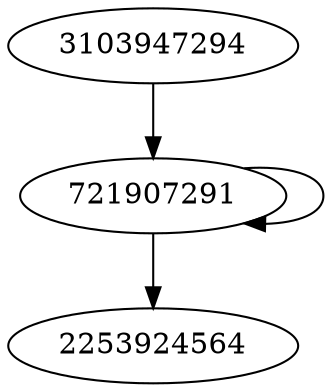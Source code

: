 digraph  {
721907291;
2253924564;
3103947294;
721907291 -> 721907291;
721907291 -> 2253924564;
3103947294 -> 721907291;
}
